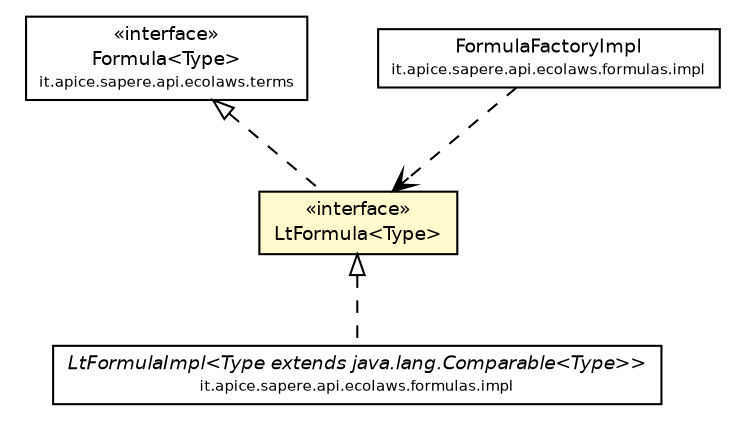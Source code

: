 #!/usr/local/bin/dot
#
# Class diagram 
# Generated by UmlGraph version 4.4 (http://www.spinellis.gr/sw/umlgraph)
#

digraph G {
	edge [fontname="Helvetica",fontsize=10,labelfontname="Helvetica",labelfontsize=10];
	node [fontname="Helvetica",fontsize=10,shape=plaintext];
	// it.apice.sapere.api.ecolaws.formulas.LtFormula<Type>
	c20406 [label=<<table border="0" cellborder="1" cellspacing="0" cellpadding="2" port="p" bgcolor="lemonChiffon" href="./LtFormula.html">
		<tr><td><table border="0" cellspacing="0" cellpadding="1">
			<tr><td> &laquo;interface&raquo; </td></tr>
			<tr><td> LtFormula&lt;Type&gt; </td></tr>
		</table></td></tr>
		</table>>, fontname="Helvetica", fontcolor="black", fontsize=9.0];
	// it.apice.sapere.api.ecolaws.terms.Formula<Type>
	c20420 [label=<<table border="0" cellborder="1" cellspacing="0" cellpadding="2" port="p" href="../terms/Formula.html">
		<tr><td><table border="0" cellspacing="0" cellpadding="1">
			<tr><td> &laquo;interface&raquo; </td></tr>
			<tr><td> Formula&lt;Type&gt; </td></tr>
			<tr><td><font point-size="7.0"> it.apice.sapere.api.ecolaws.terms </font></td></tr>
		</table></td></tr>
		</table>>, fontname="Helvetica", fontcolor="black", fontsize=9.0];
	// it.apice.sapere.api.ecolaws.formulas.impl.LtFormulaImpl<Type extends java.lang.Comparable<Type>>
	c20490 [label=<<table border="0" cellborder="1" cellspacing="0" cellpadding="2" port="p" href="./impl/LtFormulaImpl.html">
		<tr><td><table border="0" cellspacing="0" cellpadding="1">
			<tr><td><font face="Helvetica-Oblique"> LtFormulaImpl&lt;Type extends java.lang.Comparable&lt;Type&gt;&gt; </font></td></tr>
			<tr><td><font point-size="7.0"> it.apice.sapere.api.ecolaws.formulas.impl </font></td></tr>
		</table></td></tr>
		</table>>, fontname="Helvetica", fontcolor="black", fontsize=9.0];
	// it.apice.sapere.api.ecolaws.formulas.impl.FormulaFactoryImpl
	c20495 [label=<<table border="0" cellborder="1" cellspacing="0" cellpadding="2" port="p" href="./impl/FormulaFactoryImpl.html">
		<tr><td><table border="0" cellspacing="0" cellpadding="1">
			<tr><td> FormulaFactoryImpl </td></tr>
			<tr><td><font point-size="7.0"> it.apice.sapere.api.ecolaws.formulas.impl </font></td></tr>
		</table></td></tr>
		</table>>, fontname="Helvetica", fontcolor="black", fontsize=9.0];
	//it.apice.sapere.api.ecolaws.formulas.LtFormula<Type> implements it.apice.sapere.api.ecolaws.terms.Formula<Type>
	c20420:p -> c20406:p [dir=back,arrowtail=empty,style=dashed];
	//it.apice.sapere.api.ecolaws.formulas.impl.LtFormulaImpl<Type extends java.lang.Comparable<Type>> implements it.apice.sapere.api.ecolaws.formulas.LtFormula<Type>
	c20406:p -> c20490:p [dir=back,arrowtail=empty,style=dashed];
	// it.apice.sapere.api.ecolaws.formulas.impl.FormulaFactoryImpl DEPEND it.apice.sapere.api.ecolaws.formulas.LtFormula<Type>
	c20495:p -> c20406:p [taillabel="", label="", headlabel="", fontname="Helvetica", fontcolor="black", fontsize=10.0, color="black", arrowhead=open, style=dashed];
}

